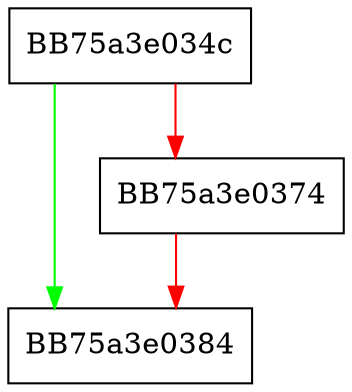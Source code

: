 digraph _Change_array {
  node [shape="box"];
  graph [splines=ortho];
  BB75a3e034c -> BB75a3e0384 [color="green"];
  BB75a3e034c -> BB75a3e0374 [color="red"];
  BB75a3e0374 -> BB75a3e0384 [color="red"];
}